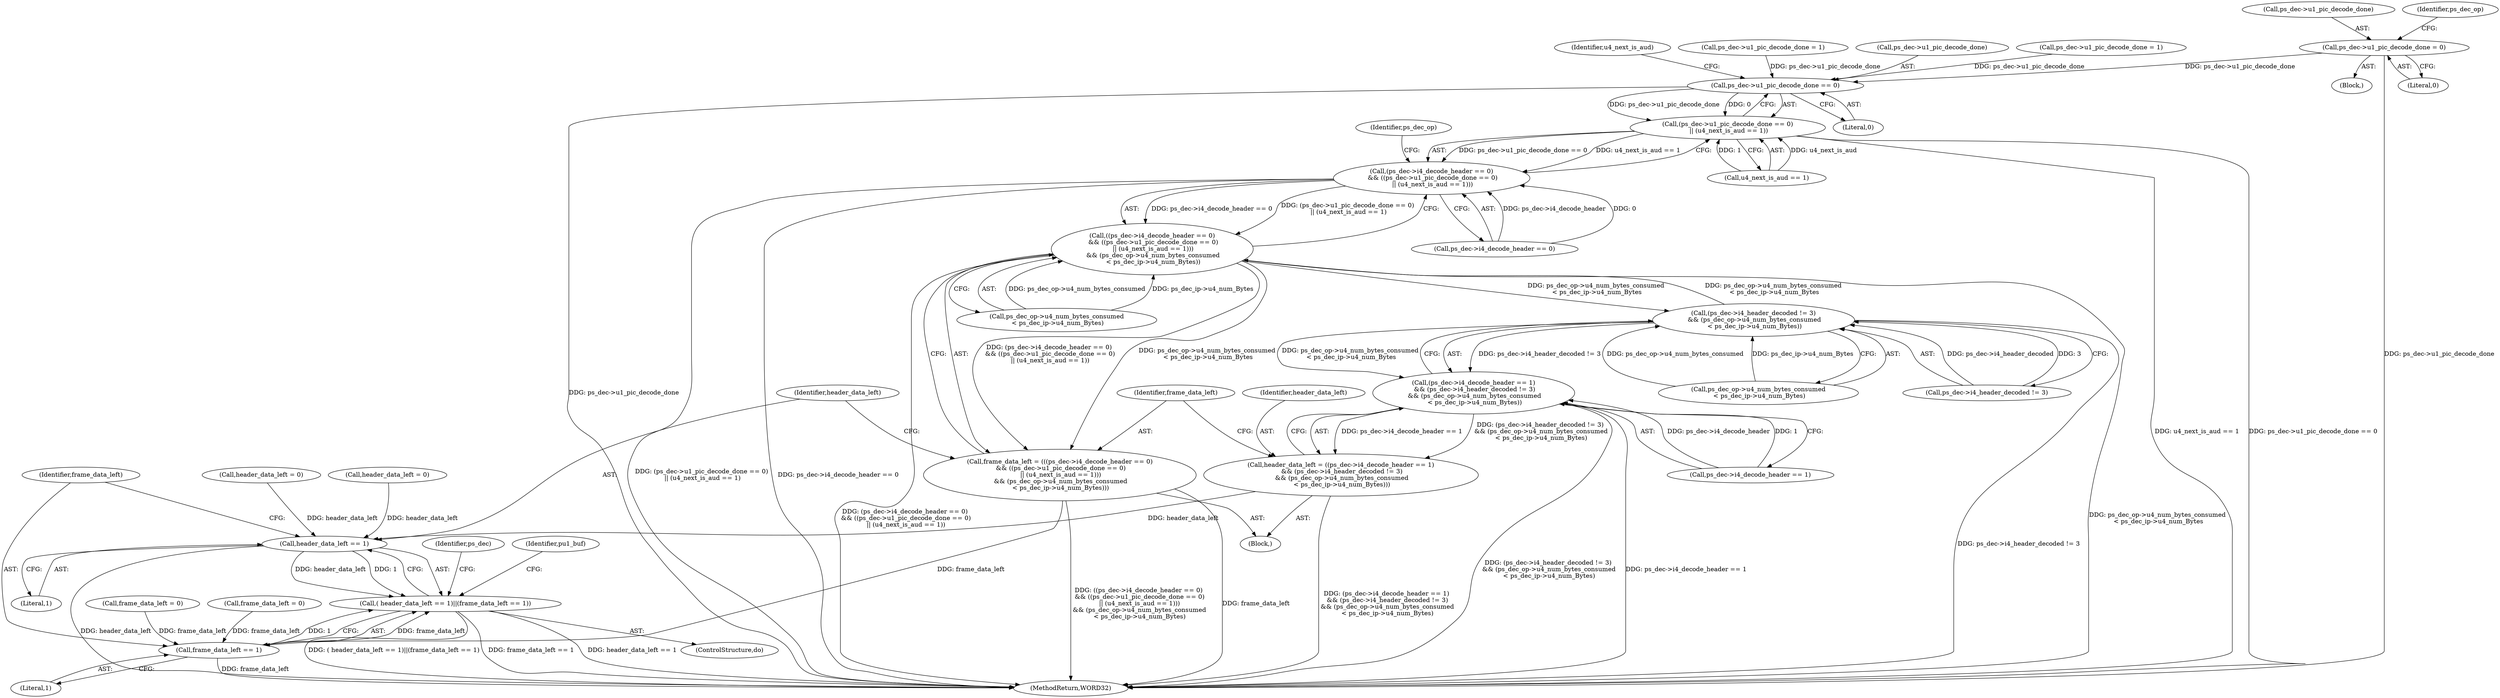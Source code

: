 digraph "0_Android_0b23c81c3dd9ec38f7e6806a3955fed1925541a0@pointer" {
"1000311" [label="(Call,ps_dec->u1_pic_decode_done = 0)"];
"1001441" [label="(Call,ps_dec->u1_pic_decode_done == 0)"];
"1001440" [label="(Call,(ps_dec->u1_pic_decode_done == 0)\n || (u4_next_is_aud == 1))"];
"1001434" [label="(Call,(ps_dec->i4_decode_header == 0)\n && ((ps_dec->u1_pic_decode_done == 0)\n || (u4_next_is_aud == 1)))"];
"1001433" [label="(Call,((ps_dec->i4_decode_header == 0)\n && ((ps_dec->u1_pic_decode_done == 0)\n || (u4_next_is_aud == 1)))\n && (ps_dec_op->u4_num_bytes_consumed\n < ps_dec_ip->u4_num_Bytes))"];
"1001418" [label="(Call,(ps_dec->i4_header_decoded != 3)\n && (ps_dec_op->u4_num_bytes_consumed\n < ps_dec_ip->u4_num_Bytes))"];
"1001412" [label="(Call,(ps_dec->i4_decode_header == 1)\n && (ps_dec->i4_header_decoded != 3)\n && (ps_dec_op->u4_num_bytes_consumed\n < ps_dec_ip->u4_num_Bytes))"];
"1001410" [label="(Call,header_data_left = ((ps_dec->i4_decode_header == 1)\n && (ps_dec->i4_header_decoded != 3)\n && (ps_dec_op->u4_num_bytes_consumed\n < ps_dec_ip->u4_num_Bytes)))"];
"1001457" [label="(Call,header_data_left == 1)"];
"1001456" [label="(Call,( header_data_left == 1)||(frame_data_left == 1))"];
"1001431" [label="(Call,frame_data_left = (((ps_dec->i4_decode_header == 0)\n && ((ps_dec->u1_pic_decode_done == 0)\n || (u4_next_is_aud == 1)))\n && (ps_dec_op->u4_num_bytes_consumed\n < ps_dec_ip->u4_num_Bytes)))"];
"1001460" [label="(Call,frame_data_left == 1)"];
"1001441" [label="(Call,ps_dec->u1_pic_decode_done == 0)"];
"1001447" [label="(Identifier,u4_next_is_aud)"];
"1001418" [label="(Call,(ps_dec->i4_header_decoded != 3)\n && (ps_dec_op->u4_num_bytes_consumed\n < ps_dec_ip->u4_num_Bytes))"];
"1000975" [label="(ControlStructure,do)"];
"1001431" [label="(Call,frame_data_left = (((ps_dec->i4_decode_header == 0)\n && ((ps_dec->u1_pic_decode_done == 0)\n || (u4_next_is_aud == 1)))\n && (ps_dec_op->u4_num_bytes_consumed\n < ps_dec_ip->u4_num_Bytes)))"];
"1001451" [label="(Identifier,ps_dec_op)"];
"1002226" [label="(MethodReturn,WORD32)"];
"1001440" [label="(Call,(ps_dec->u1_pic_decode_done == 0)\n || (u4_next_is_aud == 1))"];
"1001413" [label="(Call,ps_dec->i4_decode_header == 1)"];
"1000315" [label="(Literal,0)"];
"1000156" [label="(Block,)"];
"1001462" [label="(Literal,1)"];
"1001461" [label="(Identifier,frame_data_left)"];
"1001456" [label="(Call,( header_data_left == 1)||(frame_data_left == 1))"];
"1000312" [label="(Call,ps_dec->u1_pic_decode_done)"];
"1001446" [label="(Call,u4_next_is_aud == 1)"];
"1001458" [label="(Identifier,header_data_left)"];
"1001116" [label="(Call,ps_dec->u1_pic_decode_done = 1)"];
"1000311" [label="(Call,ps_dec->u1_pic_decode_done = 0)"];
"1001274" [label="(Call,header_data_left = 0)"];
"1001435" [label="(Call,ps_dec->i4_decode_header == 0)"];
"1001433" [label="(Call,((ps_dec->i4_decode_header == 0)\n && ((ps_dec->u1_pic_decode_done == 0)\n || (u4_next_is_aud == 1)))\n && (ps_dec_op->u4_num_bytes_consumed\n < ps_dec_ip->u4_num_Bytes))"];
"1001457" [label="(Call,header_data_left == 1)"];
"1001467" [label="(Identifier,ps_dec)"];
"1001442" [label="(Call,ps_dec->u1_pic_decode_done)"];
"1001424" [label="(Call,ps_dec_op->u4_num_bytes_consumed\n < ps_dec_ip->u4_num_Bytes)"];
"1000978" [label="(Identifier,pu1_buf)"];
"1001434" [label="(Call,(ps_dec->i4_decode_header == 0)\n && ((ps_dec->u1_pic_decode_done == 0)\n || (u4_next_is_aud == 1)))"];
"1001460" [label="(Call,frame_data_left == 1)"];
"1000201" [label="(Call,header_data_left = 0)"];
"1001271" [label="(Call,frame_data_left = 0)"];
"1001459" [label="(Literal,1)"];
"1000976" [label="(Block,)"];
"1000318" [label="(Identifier,ps_dec_op)"];
"1001432" [label="(Identifier,frame_data_left)"];
"1001445" [label="(Literal,0)"];
"1001410" [label="(Call,header_data_left = ((ps_dec->i4_decode_header == 1)\n && (ps_dec->i4_header_decoded != 3)\n && (ps_dec_op->u4_num_bytes_consumed\n < ps_dec_ip->u4_num_Bytes)))"];
"1001263" [label="(Call,ps_dec->u1_pic_decode_done = 1)"];
"1001411" [label="(Identifier,header_data_left)"];
"1001419" [label="(Call,ps_dec->i4_header_decoded != 3)"];
"1000205" [label="(Call,frame_data_left = 0)"];
"1001449" [label="(Call,ps_dec_op->u4_num_bytes_consumed\n < ps_dec_ip->u4_num_Bytes)"];
"1001412" [label="(Call,(ps_dec->i4_decode_header == 1)\n && (ps_dec->i4_header_decoded != 3)\n && (ps_dec_op->u4_num_bytes_consumed\n < ps_dec_ip->u4_num_Bytes))"];
"1000311" -> "1000156"  [label="AST: "];
"1000311" -> "1000315"  [label="CFG: "];
"1000312" -> "1000311"  [label="AST: "];
"1000315" -> "1000311"  [label="AST: "];
"1000318" -> "1000311"  [label="CFG: "];
"1000311" -> "1002226"  [label="DDG: ps_dec->u1_pic_decode_done"];
"1000311" -> "1001441"  [label="DDG: ps_dec->u1_pic_decode_done"];
"1001441" -> "1001440"  [label="AST: "];
"1001441" -> "1001445"  [label="CFG: "];
"1001442" -> "1001441"  [label="AST: "];
"1001445" -> "1001441"  [label="AST: "];
"1001447" -> "1001441"  [label="CFG: "];
"1001440" -> "1001441"  [label="CFG: "];
"1001441" -> "1002226"  [label="DDG: ps_dec->u1_pic_decode_done"];
"1001441" -> "1001440"  [label="DDG: ps_dec->u1_pic_decode_done"];
"1001441" -> "1001440"  [label="DDG: 0"];
"1001263" -> "1001441"  [label="DDG: ps_dec->u1_pic_decode_done"];
"1001116" -> "1001441"  [label="DDG: ps_dec->u1_pic_decode_done"];
"1001440" -> "1001434"  [label="AST: "];
"1001440" -> "1001446"  [label="CFG: "];
"1001446" -> "1001440"  [label="AST: "];
"1001434" -> "1001440"  [label="CFG: "];
"1001440" -> "1002226"  [label="DDG: u4_next_is_aud == 1"];
"1001440" -> "1002226"  [label="DDG: ps_dec->u1_pic_decode_done == 0"];
"1001440" -> "1001434"  [label="DDG: ps_dec->u1_pic_decode_done == 0"];
"1001440" -> "1001434"  [label="DDG: u4_next_is_aud == 1"];
"1001446" -> "1001440"  [label="DDG: u4_next_is_aud"];
"1001446" -> "1001440"  [label="DDG: 1"];
"1001434" -> "1001433"  [label="AST: "];
"1001434" -> "1001435"  [label="CFG: "];
"1001435" -> "1001434"  [label="AST: "];
"1001451" -> "1001434"  [label="CFG: "];
"1001433" -> "1001434"  [label="CFG: "];
"1001434" -> "1002226"  [label="DDG: (ps_dec->u1_pic_decode_done == 0)\n || (u4_next_is_aud == 1)"];
"1001434" -> "1002226"  [label="DDG: ps_dec->i4_decode_header == 0"];
"1001434" -> "1001433"  [label="DDG: ps_dec->i4_decode_header == 0"];
"1001434" -> "1001433"  [label="DDG: (ps_dec->u1_pic_decode_done == 0)\n || (u4_next_is_aud == 1)"];
"1001435" -> "1001434"  [label="DDG: ps_dec->i4_decode_header"];
"1001435" -> "1001434"  [label="DDG: 0"];
"1001433" -> "1001431"  [label="AST: "];
"1001433" -> "1001449"  [label="CFG: "];
"1001449" -> "1001433"  [label="AST: "];
"1001431" -> "1001433"  [label="CFG: "];
"1001433" -> "1002226"  [label="DDG: ps_dec_op->u4_num_bytes_consumed\n < ps_dec_ip->u4_num_Bytes"];
"1001433" -> "1002226"  [label="DDG: (ps_dec->i4_decode_header == 0)\n && ((ps_dec->u1_pic_decode_done == 0)\n || (u4_next_is_aud == 1))"];
"1001433" -> "1001418"  [label="DDG: ps_dec_op->u4_num_bytes_consumed\n < ps_dec_ip->u4_num_Bytes"];
"1001433" -> "1001431"  [label="DDG: (ps_dec->i4_decode_header == 0)\n && ((ps_dec->u1_pic_decode_done == 0)\n || (u4_next_is_aud == 1))"];
"1001433" -> "1001431"  [label="DDG: ps_dec_op->u4_num_bytes_consumed\n < ps_dec_ip->u4_num_Bytes"];
"1001418" -> "1001433"  [label="DDG: ps_dec_op->u4_num_bytes_consumed\n < ps_dec_ip->u4_num_Bytes"];
"1001449" -> "1001433"  [label="DDG: ps_dec_op->u4_num_bytes_consumed"];
"1001449" -> "1001433"  [label="DDG: ps_dec_ip->u4_num_Bytes"];
"1001418" -> "1001412"  [label="AST: "];
"1001418" -> "1001419"  [label="CFG: "];
"1001418" -> "1001424"  [label="CFG: "];
"1001419" -> "1001418"  [label="AST: "];
"1001424" -> "1001418"  [label="AST: "];
"1001412" -> "1001418"  [label="CFG: "];
"1001418" -> "1002226"  [label="DDG: ps_dec->i4_header_decoded != 3"];
"1001418" -> "1001412"  [label="DDG: ps_dec->i4_header_decoded != 3"];
"1001418" -> "1001412"  [label="DDG: ps_dec_op->u4_num_bytes_consumed\n < ps_dec_ip->u4_num_Bytes"];
"1001419" -> "1001418"  [label="DDG: ps_dec->i4_header_decoded"];
"1001419" -> "1001418"  [label="DDG: 3"];
"1001424" -> "1001418"  [label="DDG: ps_dec_op->u4_num_bytes_consumed"];
"1001424" -> "1001418"  [label="DDG: ps_dec_ip->u4_num_Bytes"];
"1001412" -> "1001410"  [label="AST: "];
"1001412" -> "1001413"  [label="CFG: "];
"1001413" -> "1001412"  [label="AST: "];
"1001410" -> "1001412"  [label="CFG: "];
"1001412" -> "1002226"  [label="DDG: (ps_dec->i4_header_decoded != 3)\n && (ps_dec_op->u4_num_bytes_consumed\n < ps_dec_ip->u4_num_Bytes)"];
"1001412" -> "1002226"  [label="DDG: ps_dec->i4_decode_header == 1"];
"1001412" -> "1001410"  [label="DDG: ps_dec->i4_decode_header == 1"];
"1001412" -> "1001410"  [label="DDG: (ps_dec->i4_header_decoded != 3)\n && (ps_dec_op->u4_num_bytes_consumed\n < ps_dec_ip->u4_num_Bytes)"];
"1001413" -> "1001412"  [label="DDG: ps_dec->i4_decode_header"];
"1001413" -> "1001412"  [label="DDG: 1"];
"1001410" -> "1000976"  [label="AST: "];
"1001411" -> "1001410"  [label="AST: "];
"1001432" -> "1001410"  [label="CFG: "];
"1001410" -> "1002226"  [label="DDG: (ps_dec->i4_decode_header == 1)\n && (ps_dec->i4_header_decoded != 3)\n && (ps_dec_op->u4_num_bytes_consumed\n < ps_dec_ip->u4_num_Bytes)"];
"1001410" -> "1001457"  [label="DDG: header_data_left"];
"1001457" -> "1001456"  [label="AST: "];
"1001457" -> "1001459"  [label="CFG: "];
"1001458" -> "1001457"  [label="AST: "];
"1001459" -> "1001457"  [label="AST: "];
"1001461" -> "1001457"  [label="CFG: "];
"1001456" -> "1001457"  [label="CFG: "];
"1001457" -> "1002226"  [label="DDG: header_data_left"];
"1001457" -> "1001456"  [label="DDG: header_data_left"];
"1001457" -> "1001456"  [label="DDG: 1"];
"1001274" -> "1001457"  [label="DDG: header_data_left"];
"1000201" -> "1001457"  [label="DDG: header_data_left"];
"1001456" -> "1000975"  [label="AST: "];
"1001456" -> "1001460"  [label="CFG: "];
"1001460" -> "1001456"  [label="AST: "];
"1000978" -> "1001456"  [label="CFG: "];
"1001467" -> "1001456"  [label="CFG: "];
"1001456" -> "1002226"  [label="DDG: frame_data_left == 1"];
"1001456" -> "1002226"  [label="DDG: header_data_left == 1"];
"1001456" -> "1002226"  [label="DDG: ( header_data_left == 1)||(frame_data_left == 1)"];
"1001460" -> "1001456"  [label="DDG: frame_data_left"];
"1001460" -> "1001456"  [label="DDG: 1"];
"1001431" -> "1000976"  [label="AST: "];
"1001432" -> "1001431"  [label="AST: "];
"1001458" -> "1001431"  [label="CFG: "];
"1001431" -> "1002226"  [label="DDG: ((ps_dec->i4_decode_header == 0)\n && ((ps_dec->u1_pic_decode_done == 0)\n || (u4_next_is_aud == 1)))\n && (ps_dec_op->u4_num_bytes_consumed\n < ps_dec_ip->u4_num_Bytes)"];
"1001431" -> "1002226"  [label="DDG: frame_data_left"];
"1001431" -> "1001460"  [label="DDG: frame_data_left"];
"1001460" -> "1001462"  [label="CFG: "];
"1001461" -> "1001460"  [label="AST: "];
"1001462" -> "1001460"  [label="AST: "];
"1001460" -> "1002226"  [label="DDG: frame_data_left"];
"1001271" -> "1001460"  [label="DDG: frame_data_left"];
"1000205" -> "1001460"  [label="DDG: frame_data_left"];
}

